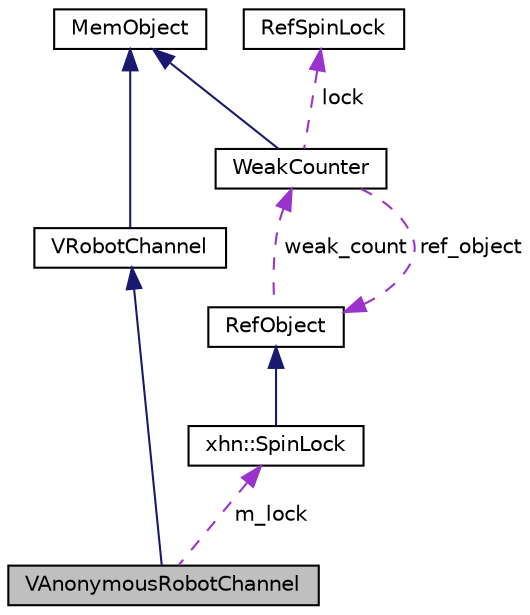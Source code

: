 digraph "VAnonymousRobotChannel"
{
  edge [fontname="Helvetica",fontsize="10",labelfontname="Helvetica",labelfontsize="10"];
  node [fontname="Helvetica",fontsize="10",shape=record];
  Node1 [label="VAnonymousRobotChannel",height=0.2,width=0.4,color="black", fillcolor="grey75", style="filled", fontcolor="black"];
  Node2 -> Node1 [dir="back",color="midnightblue",fontsize="10",style="solid",fontname="Helvetica"];
  Node2 [label="VRobotChannel",height=0.2,width=0.4,color="black", fillcolor="white", style="filled",URL="$class_v_robot_channel.html",tooltip="VRobotChannel. "];
  Node3 -> Node2 [dir="back",color="midnightblue",fontsize="10",style="solid",fontname="Helvetica"];
  Node3 [label="MemObject",height=0.2,width=0.4,color="black", fillcolor="white", style="filled",URL="$class_mem_object.html"];
  Node4 -> Node1 [dir="back",color="darkorchid3",fontsize="10",style="dashed",label=" m_lock" ,fontname="Helvetica"];
  Node4 [label="xhn::SpinLock",height=0.2,width=0.4,color="black", fillcolor="white", style="filled",URL="$classxhn_1_1_spin_lock.html",tooltip="SpinLock. "];
  Node5 -> Node4 [dir="back",color="midnightblue",fontsize="10",style="solid",fontname="Helvetica"];
  Node5 [label="RefObject",height=0.2,width=0.4,color="black", fillcolor="white", style="filled",URL="$class_ref_object.html"];
  Node6 -> Node5 [dir="back",color="darkorchid3",fontsize="10",style="dashed",label=" weak_count" ,fontname="Helvetica"];
  Node6 [label="WeakCounter",height=0.2,width=0.4,color="black", fillcolor="white", style="filled",URL="$class_weak_counter.html",tooltip="WeakCounter. "];
  Node3 -> Node6 [dir="back",color="midnightblue",fontsize="10",style="solid",fontname="Helvetica"];
  Node7 -> Node6 [dir="back",color="darkorchid3",fontsize="10",style="dashed",label=" lock" ,fontname="Helvetica"];
  Node7 [label="RefSpinLock",height=0.2,width=0.4,color="black", fillcolor="white", style="filled",URL="$class_ref_spin_lock.html"];
  Node5 -> Node6 [dir="back",color="darkorchid3",fontsize="10",style="dashed",label=" ref_object" ,fontname="Helvetica"];
}
